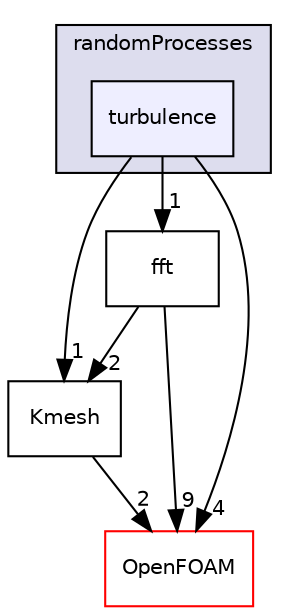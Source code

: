 digraph "src/randomProcesses/turbulence" {
  bgcolor=transparent;
  compound=true
  node [ fontsize="10", fontname="Helvetica"];
  edge [ labelfontsize="10", labelfontname="Helvetica"];
  subgraph clusterdir_6992af9b03f6fc22ea45caf98ff89caa {
    graph [ bgcolor="#ddddee", pencolor="black", label="randomProcesses" fontname="Helvetica", fontsize="10", URL="dir_6992af9b03f6fc22ea45caf98ff89caa.html"]
  dir_095dceeaa4188d41e76684775ddf9419 [shape=box, label="turbulence", style="filled", fillcolor="#eeeeff", pencolor="black", URL="dir_095dceeaa4188d41e76684775ddf9419.html"];
  }
  dir_06b4c5f3b0aa25deb28800f5c422a252 [shape=box label="Kmesh" URL="dir_06b4c5f3b0aa25deb28800f5c422a252.html"];
  dir_afc6b950f4df59744860d38e9c4c8c41 [shape=box label="fft" URL="dir_afc6b950f4df59744860d38e9c4c8c41.html"];
  dir_c5473ff19b20e6ec4dfe5c310b3778a8 [shape=box label="OpenFOAM" color="red" URL="dir_c5473ff19b20e6ec4dfe5c310b3778a8.html"];
  dir_06b4c5f3b0aa25deb28800f5c422a252->dir_c5473ff19b20e6ec4dfe5c310b3778a8 [headlabel="2", labeldistance=1.5 headhref="dir_002510_001887.html"];
  dir_095dceeaa4188d41e76684775ddf9419->dir_06b4c5f3b0aa25deb28800f5c422a252 [headlabel="1", labeldistance=1.5 headhref="dir_002514_002510.html"];
  dir_095dceeaa4188d41e76684775ddf9419->dir_afc6b950f4df59744860d38e9c4c8c41 [headlabel="1", labeldistance=1.5 headhref="dir_002514_002509.html"];
  dir_095dceeaa4188d41e76684775ddf9419->dir_c5473ff19b20e6ec4dfe5c310b3778a8 [headlabel="4", labeldistance=1.5 headhref="dir_002514_001887.html"];
  dir_afc6b950f4df59744860d38e9c4c8c41->dir_06b4c5f3b0aa25deb28800f5c422a252 [headlabel="2", labeldistance=1.5 headhref="dir_002509_002510.html"];
  dir_afc6b950f4df59744860d38e9c4c8c41->dir_c5473ff19b20e6ec4dfe5c310b3778a8 [headlabel="9", labeldistance=1.5 headhref="dir_002509_001887.html"];
}
